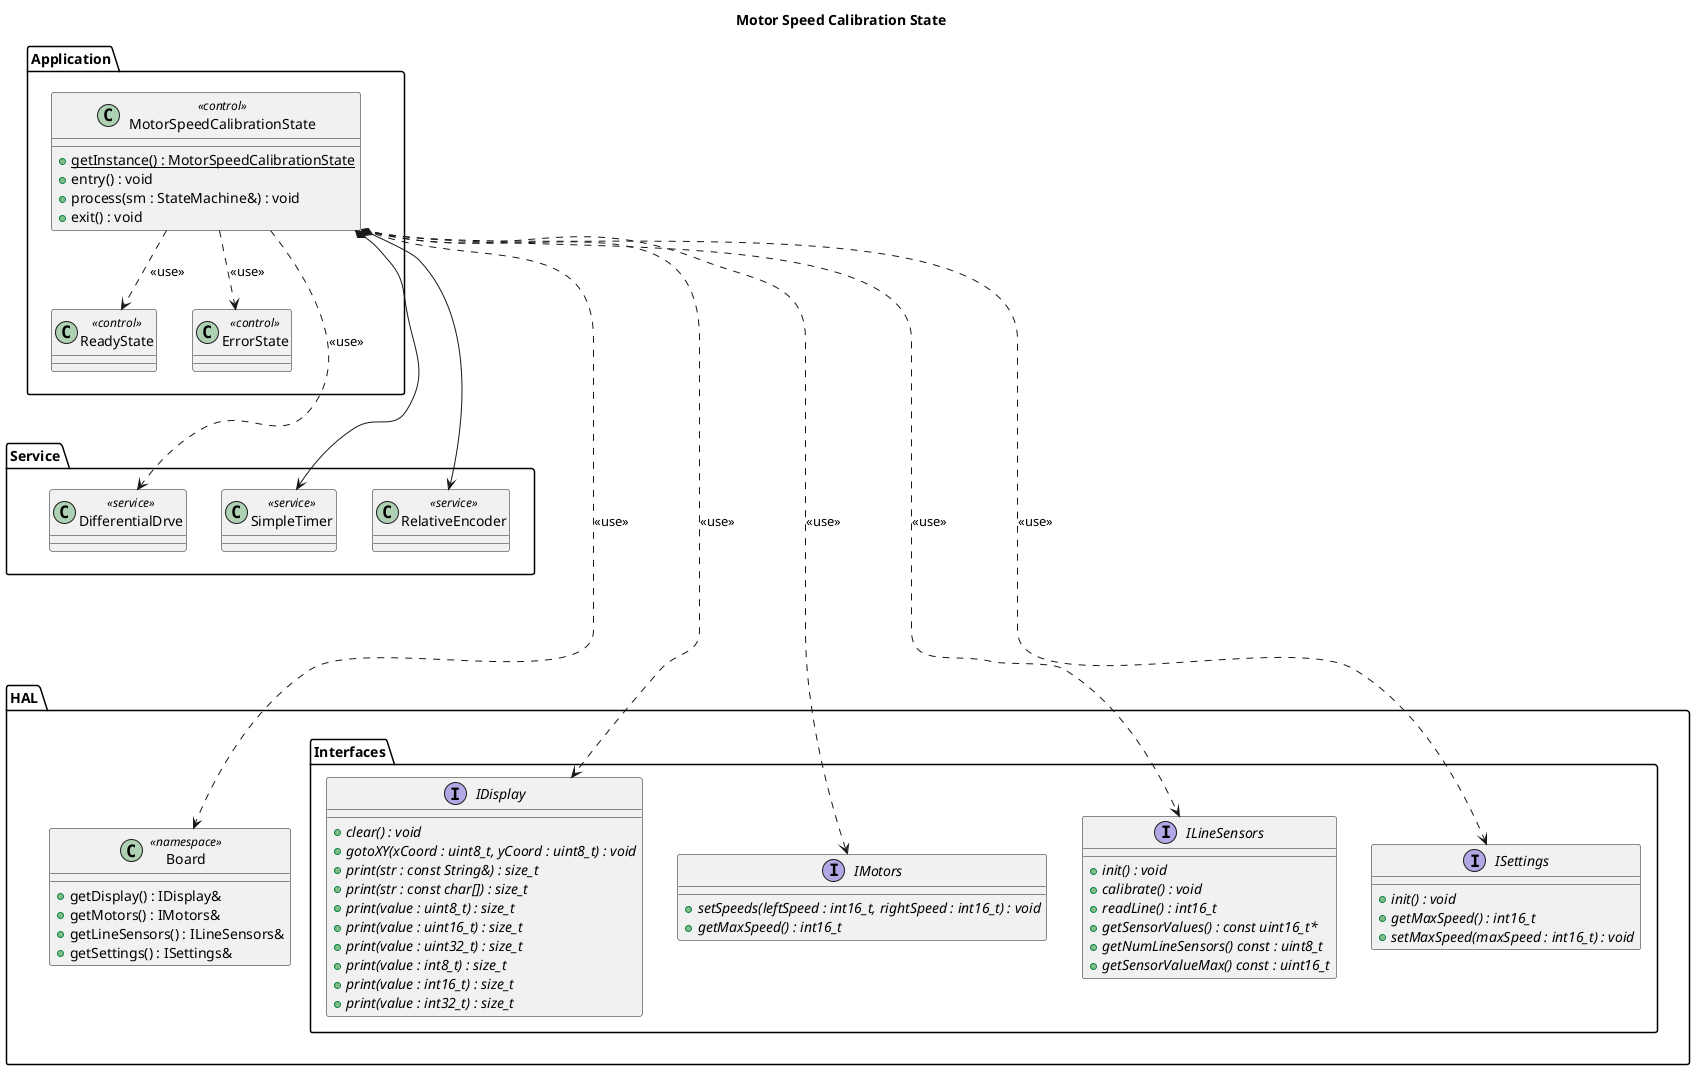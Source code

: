 @startuml

title Motor Speed Calibration State

package "Application" as appLayer {

    class MotorSpeedCalibrationState <<control>> {
        + {static} getInstance() : MotorSpeedCalibrationState
        + entry() : void
        + process(sm : StateMachine&) : void
        + exit() : void
    }

    class ReadyState <<control>>
    class ErrorState <<control>>

    MotorSpeedCalibrationState ..> ReadyState: <<use>>
    MotorSpeedCalibrationState ..> ErrorState: <<use>>
}

package "Service" as serviceLayer {

    class SimpleTimer <<service>>
    class RelativeEncoder <<service>>
    class DifferentialDrve <<service>>
}

package "HAL" as hal {

    package "Interfaces" as halInterfaces {
        interface IDisplay {
            + {abstract} clear() : void
            + {abstract} gotoXY(xCoord : uint8_t, yCoord : uint8_t) : void
            + {abstract} print(str : const String&) : size_t
            + {abstract} print(str : const char[]) : size_t
            + {abstract} print(value : uint8_t) : size_t
            + {abstract} print(value : uint16_t) : size_t
            + {abstract} print(value : uint32_t) : size_t
            + {abstract} print(value : int8_t) : size_t
            + {abstract} print(value : int16_t) : size_t
            + {abstract} print(value : int32_t) : size_t
        }

        interface IMotors {
            + {abstract} setSpeeds(leftSpeed : int16_t, rightSpeed : int16_t) : void
            + {abstract} getMaxSpeed() : int16_t
        }

        interface ILineSensors {
            + {abstract} init() : void
            + {abstract} calibrate() : void
            + {abstract} readLine() : int16_t
            + {abstract} getSensorValues() : const uint16_t*
            + {abstract} getNumLineSensors() const : uint8_t
            + {abstract} getSensorValueMax() const : uint16_t
        }

        interface ISettings {
            + {abstract} init() : void
            + {abstract} getMaxSpeed() : int16_t
            + {abstract} setMaxSpeed(maxSpeed : int16_t) : void
        }
    }

    class Board << namespace >> {
        + getDisplay() : IDisplay&
        + getMotors() : IMotors&
        + getLineSensors() : ILineSensors&
        + getSettings() : ISettings&
    }
}

appLayer -[hidden]-- serviceLayer
serviceLayer -[hidden]-- hal

MotorSpeedCalibrationState ....> IDisplay: <<use>>
MotorSpeedCalibrationState ....> IMotors: <<use>>
MotorSpeedCalibrationState ....> ILineSensors: <<use>>
MotorSpeedCalibrationState ....> ISettings: <<use>>
MotorSpeedCalibrationState ....> Board: <<use>>
MotorSpeedCalibrationState *--> SimpleTimer
MotorSpeedCalibrationState *--> RelativeEncoder
MotorSpeedCalibrationState ...> DifferentialDrve: <<use>>

@enduml